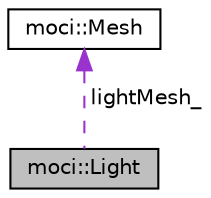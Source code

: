 digraph "moci::Light"
{
 // INTERACTIVE_SVG=YES
  edge [fontname="Helvetica",fontsize="10",labelfontname="Helvetica",labelfontsize="10"];
  node [fontname="Helvetica",fontsize="10",shape=record];
  Node1 [label="moci::Light",height=0.2,width=0.4,color="black", fillcolor="grey75", style="filled", fontcolor="black"];
  Node2 -> Node1 [dir="back",color="darkorchid3",fontsize="10",style="dashed",label=" lightMesh_" ,fontname="Helvetica"];
  Node2 [label="moci::Mesh",height=0.2,width=0.4,color="black", fillcolor="white", style="filled",URL="$classmoci_1_1Mesh.html"];
}
